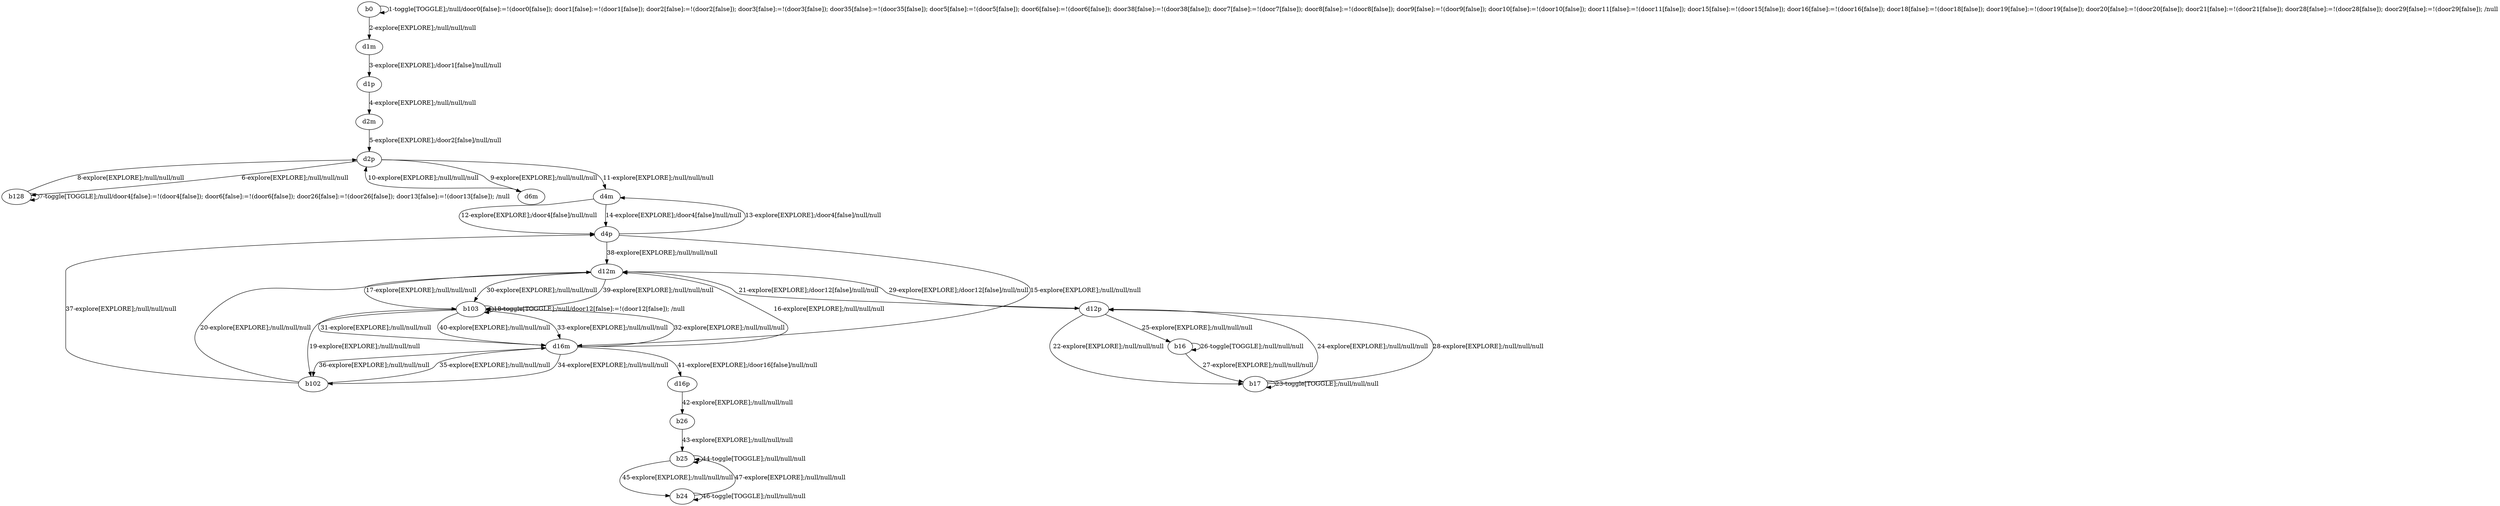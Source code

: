 # Total number of goals covered by this test: 1
# b24 --> b24

digraph g {
"b0" -> "b0" [label = "1-toggle[TOGGLE];/null/door0[false]:=!(door0[false]); door1[false]:=!(door1[false]); door2[false]:=!(door2[false]); door3[false]:=!(door3[false]); door35[false]:=!(door35[false]); door5[false]:=!(door5[false]); door6[false]:=!(door6[false]); door38[false]:=!(door38[false]); door7[false]:=!(door7[false]); door8[false]:=!(door8[false]); door9[false]:=!(door9[false]); door10[false]:=!(door10[false]); door11[false]:=!(door11[false]); door15[false]:=!(door15[false]); door16[false]:=!(door16[false]); door18[false]:=!(door18[false]); door19[false]:=!(door19[false]); door20[false]:=!(door20[false]); door21[false]:=!(door21[false]); door28[false]:=!(door28[false]); door29[false]:=!(door29[false]); /null"];
"b0" -> "d1m" [label = "2-explore[EXPLORE];/null/null/null"];
"d1m" -> "d1p" [label = "3-explore[EXPLORE];/door1[false]/null/null"];
"d1p" -> "d2m" [label = "4-explore[EXPLORE];/null/null/null"];
"d2m" -> "d2p" [label = "5-explore[EXPLORE];/door2[false]/null/null"];
"d2p" -> "b128" [label = "6-explore[EXPLORE];/null/null/null"];
"b128" -> "b128" [label = "7-toggle[TOGGLE];/null/door4[false]:=!(door4[false]); door6[false]:=!(door6[false]); door26[false]:=!(door26[false]); door13[false]:=!(door13[false]); /null"];
"b128" -> "d2p" [label = "8-explore[EXPLORE];/null/null/null"];
"d2p" -> "d6m" [label = "9-explore[EXPLORE];/null/null/null"];
"d6m" -> "d2p" [label = "10-explore[EXPLORE];/null/null/null"];
"d2p" -> "d4m" [label = "11-explore[EXPLORE];/null/null/null"];
"d4m" -> "d4p" [label = "12-explore[EXPLORE];/door4[false]/null/null"];
"d4p" -> "d4m" [label = "13-explore[EXPLORE];/door4[false]/null/null"];
"d4m" -> "d4p" [label = "14-explore[EXPLORE];/door4[false]/null/null"];
"d4p" -> "d16m" [label = "15-explore[EXPLORE];/null/null/null"];
"d16m" -> "d12m" [label = "16-explore[EXPLORE];/null/null/null"];
"d12m" -> "b103" [label = "17-explore[EXPLORE];/null/null/null"];
"b103" -> "b103" [label = "18-toggle[TOGGLE];/null/door12[false]:=!(door12[false]); /null"];
"b103" -> "b102" [label = "19-explore[EXPLORE];/null/null/null"];
"b102" -> "d12m" [label = "20-explore[EXPLORE];/null/null/null"];
"d12m" -> "d12p" [label = "21-explore[EXPLORE];/door12[false]/null/null"];
"d12p" -> "b17" [label = "22-explore[EXPLORE];/null/null/null"];
"b17" -> "b17" [label = "23-toggle[TOGGLE];/null/null/null"];
"b17" -> "d12p" [label = "24-explore[EXPLORE];/null/null/null"];
"d12p" -> "b16" [label = "25-explore[EXPLORE];/null/null/null"];
"b16" -> "b16" [label = "26-toggle[TOGGLE];/null/null/null"];
"b16" -> "b17" [label = "27-explore[EXPLORE];/null/null/null"];
"b17" -> "d12p" [label = "28-explore[EXPLORE];/null/null/null"];
"d12p" -> "d12m" [label = "29-explore[EXPLORE];/door12[false]/null/null"];
"d12m" -> "b103" [label = "30-explore[EXPLORE];/null/null/null"];
"b103" -> "d16m" [label = "31-explore[EXPLORE];/null/null/null"];
"d16m" -> "b103" [label = "32-explore[EXPLORE];/null/null/null"];
"b103" -> "d16m" [label = "33-explore[EXPLORE];/null/null/null"];
"d16m" -> "b102" [label = "34-explore[EXPLORE];/null/null/null"];
"b102" -> "d16m" [label = "35-explore[EXPLORE];/null/null/null"];
"d16m" -> "b102" [label = "36-explore[EXPLORE];/null/null/null"];
"b102" -> "d4p" [label = "37-explore[EXPLORE];/null/null/null"];
"d4p" -> "d12m" [label = "38-explore[EXPLORE];/null/null/null"];
"d12m" -> "b103" [label = "39-explore[EXPLORE];/null/null/null"];
"b103" -> "d16m" [label = "40-explore[EXPLORE];/null/null/null"];
"d16m" -> "d16p" [label = "41-explore[EXPLORE];/door16[false]/null/null"];
"d16p" -> "b26" [label = "42-explore[EXPLORE];/null/null/null"];
"b26" -> "b25" [label = "43-explore[EXPLORE];/null/null/null"];
"b25" -> "b25" [label = "44-toggle[TOGGLE];/null/null/null"];
"b25" -> "b24" [label = "45-explore[EXPLORE];/null/null/null"];
"b24" -> "b24" [label = "46-toggle[TOGGLE];/null/null/null"];
"b24" -> "b25" [label = "47-explore[EXPLORE];/null/null/null"];
}